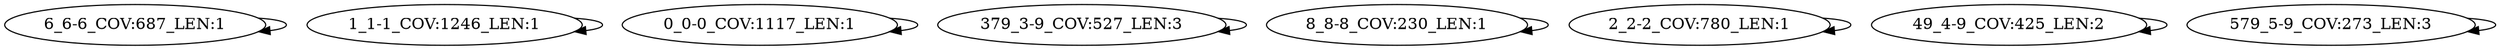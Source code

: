 digraph G {
    "6_6-6_COV:687_LEN:1" -> "6_6-6_COV:687_LEN:1";
    "1_1-1_COV:1246_LEN:1" -> "1_1-1_COV:1246_LEN:1";
    "0_0-0_COV:1117_LEN:1" -> "0_0-0_COV:1117_LEN:1";
    "379_3-9_COV:527_LEN:3" -> "379_3-9_COV:527_LEN:3";
    "8_8-8_COV:230_LEN:1" -> "8_8-8_COV:230_LEN:1";
    "2_2-2_COV:780_LEN:1" -> "2_2-2_COV:780_LEN:1";
    "49_4-9_COV:425_LEN:2" -> "49_4-9_COV:425_LEN:2";
    "579_5-9_COV:273_LEN:3" -> "579_5-9_COV:273_LEN:3";
}
